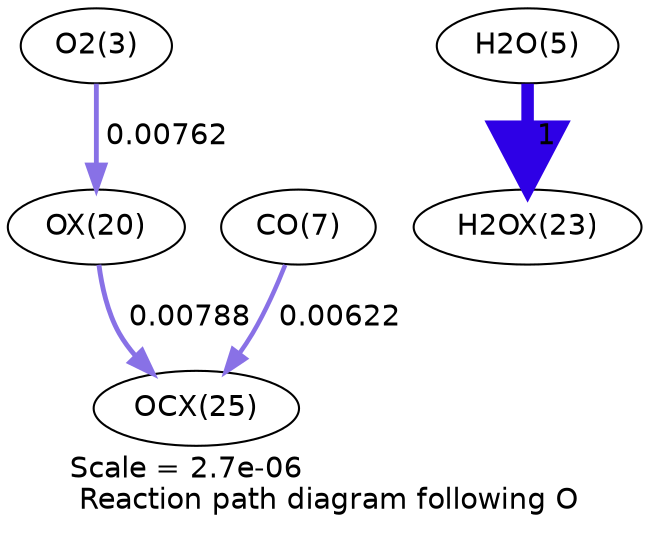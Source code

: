 digraph reaction_paths {
center=1;
s5 -> s23[fontname="Helvetica", penwidth=2.32, arrowsize=1.16, color="0.7, 0.508, 0.9"
, label=" 0.00762"];
s23 -> s28[fontname="Helvetica", penwidth=2.34, arrowsize=1.17, color="0.7, 0.508, 0.9"
, label=" 0.00788"];
s7 -> s26[fontname="Helvetica", penwidth=6, arrowsize=3, color="0.7, 1.5, 0.9"
, label=" 1"];
s9 -> s28[fontname="Helvetica", penwidth=2.17, arrowsize=1.08, color="0.7, 0.506, 0.9"
, label=" 0.00622"];
s5 [ fontname="Helvetica", label="O2(3)"];
s7 [ fontname="Helvetica", label="H2O(5)"];
s9 [ fontname="Helvetica", label="CO(7)"];
s23 [ fontname="Helvetica", label="OX(20)"];
s26 [ fontname="Helvetica", label="H2OX(23)"];
s28 [ fontname="Helvetica", label="OCX(25)"];
 label = "Scale = 2.7e-06\l Reaction path diagram following O";
 fontname = "Helvetica";
}
